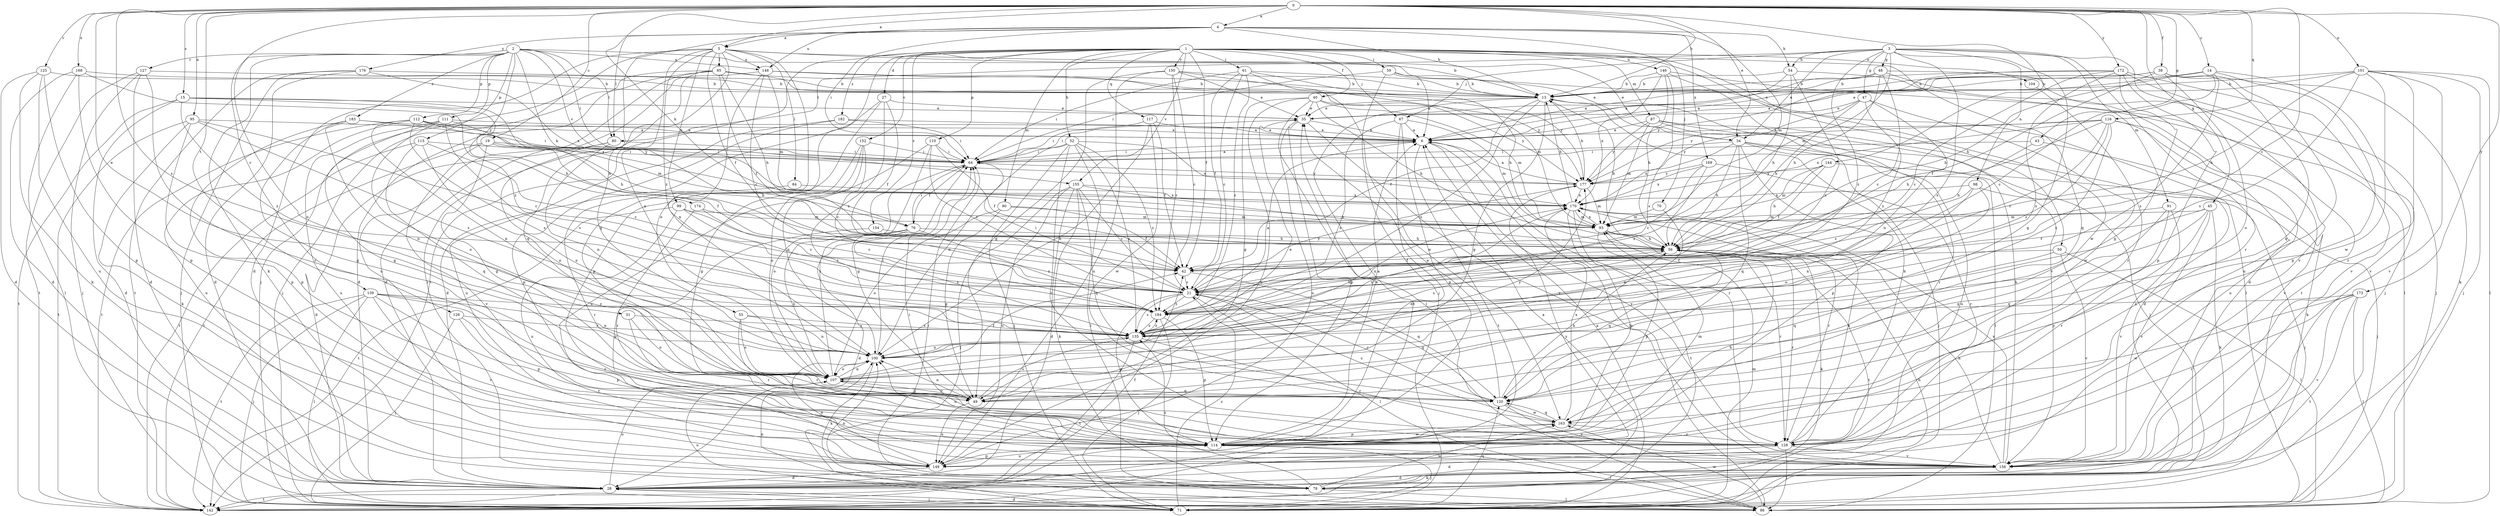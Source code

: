 strict digraph  {
0;
1;
2;
3;
4;
5;
6;
13;
14;
15;
19;
21;
27;
28;
31;
34;
35;
38;
40;
42;
43;
45;
47;
48;
49;
50;
52;
54;
55;
56;
59;
61;
64;
67;
70;
71;
76;
78;
80;
84;
85;
86;
87;
90;
91;
93;
95;
98;
99;
100;
101;
104;
107;
110;
111;
112;
113;
114;
116;
117;
120;
125;
126;
127;
128;
135;
139;
142;
144;
146;
148;
149;
150;
152;
154;
155;
156;
163;
168;
169;
170;
172;
173;
174;
176;
177;
182;
183;
184;
0 -> 4  [label=a];
0 -> 5  [label=a];
0 -> 13  [label=b];
0 -> 14  [label=c];
0 -> 15  [label=c];
0 -> 19  [label=c];
0 -> 21  [label=c];
0 -> 31  [label=e];
0 -> 34  [label=e];
0 -> 38  [label=f];
0 -> 43  [label=g];
0 -> 45  [label=g];
0 -> 76  [label=k];
0 -> 95  [label=n];
0 -> 101  [label=o];
0 -> 116  [label=q];
0 -> 125  [label=r];
0 -> 126  [label=r];
0 -> 135  [label=s];
0 -> 139  [label=t];
0 -> 144  [label=u];
0 -> 168  [label=x];
0 -> 172  [label=y];
0 -> 173  [label=y];
1 -> 27  [label=d];
1 -> 40  [label=f];
1 -> 42  [label=f];
1 -> 50  [label=h];
1 -> 52  [label=h];
1 -> 59  [label=i];
1 -> 61  [label=i];
1 -> 67  [label=j];
1 -> 87  [label=m];
1 -> 90  [label=m];
1 -> 104  [label=o];
1 -> 107  [label=o];
1 -> 110  [label=p];
1 -> 117  [label=q];
1 -> 120  [label=q];
1 -> 142  [label=t];
1 -> 146  [label=u];
1 -> 150  [label=v];
1 -> 152  [label=v];
1 -> 154  [label=v];
1 -> 155  [label=v];
1 -> 163  [label=w];
1 -> 182  [label=z];
2 -> 34  [label=e];
2 -> 64  [label=i];
2 -> 76  [label=k];
2 -> 78  [label=k];
2 -> 80  [label=l];
2 -> 107  [label=o];
2 -> 111  [label=p];
2 -> 112  [label=p];
2 -> 113  [label=p];
2 -> 127  [label=r];
2 -> 148  [label=u];
2 -> 155  [label=v];
2 -> 174  [label=y];
2 -> 183  [label=z];
3 -> 34  [label=e];
3 -> 47  [label=g];
3 -> 48  [label=g];
3 -> 49  [label=g];
3 -> 54  [label=h];
3 -> 67  [label=j];
3 -> 80  [label=l];
3 -> 91  [label=m];
3 -> 93  [label=m];
3 -> 98  [label=n];
3 -> 128  [label=r];
3 -> 135  [label=s];
3 -> 156  [label=v];
3 -> 184  [label=z];
4 -> 5  [label=a];
4 -> 13  [label=b];
4 -> 54  [label=h];
4 -> 55  [label=h];
4 -> 64  [label=i];
4 -> 70  [label=j];
4 -> 80  [label=l];
4 -> 93  [label=m];
4 -> 148  [label=u];
4 -> 169  [label=x];
4 -> 176  [label=y];
5 -> 13  [label=b];
5 -> 28  [label=d];
5 -> 34  [label=e];
5 -> 42  [label=f];
5 -> 71  [label=j];
5 -> 84  [label=l];
5 -> 85  [label=l];
5 -> 86  [label=l];
5 -> 99  [label=n];
5 -> 100  [label=n];
5 -> 120  [label=q];
5 -> 148  [label=u];
5 -> 184  [label=z];
6 -> 64  [label=i];
6 -> 86  [label=l];
6 -> 128  [label=r];
6 -> 142  [label=t];
6 -> 156  [label=v];
13 -> 35  [label=e];
13 -> 42  [label=f];
13 -> 49  [label=g];
13 -> 135  [label=s];
13 -> 142  [label=t];
14 -> 6  [label=a];
14 -> 13  [label=b];
14 -> 21  [label=c];
14 -> 56  [label=h];
14 -> 114  [label=p];
14 -> 135  [label=s];
14 -> 156  [label=v];
15 -> 28  [label=d];
15 -> 35  [label=e];
15 -> 56  [label=h];
15 -> 142  [label=t];
15 -> 170  [label=x];
15 -> 184  [label=z];
19 -> 42  [label=f];
19 -> 49  [label=g];
19 -> 56  [label=h];
19 -> 64  [label=i];
19 -> 142  [label=t];
19 -> 156  [label=v];
21 -> 64  [label=i];
21 -> 86  [label=l];
21 -> 114  [label=p];
21 -> 120  [label=q];
21 -> 135  [label=s];
21 -> 177  [label=y];
21 -> 184  [label=z];
27 -> 28  [label=d];
27 -> 35  [label=e];
27 -> 42  [label=f];
27 -> 114  [label=p];
27 -> 184  [label=z];
28 -> 42  [label=f];
28 -> 71  [label=j];
28 -> 107  [label=o];
28 -> 142  [label=t];
28 -> 177  [label=y];
31 -> 107  [label=o];
31 -> 128  [label=r];
31 -> 135  [label=s];
34 -> 56  [label=h];
34 -> 64  [label=i];
34 -> 71  [label=j];
34 -> 86  [label=l];
34 -> 114  [label=p];
34 -> 120  [label=q];
34 -> 149  [label=u];
34 -> 170  [label=x];
35 -> 6  [label=a];
35 -> 64  [label=i];
35 -> 114  [label=p];
35 -> 149  [label=u];
35 -> 156  [label=v];
38 -> 6  [label=a];
38 -> 13  [label=b];
38 -> 35  [label=e];
38 -> 42  [label=f];
38 -> 78  [label=k];
38 -> 107  [label=o];
38 -> 120  [label=q];
38 -> 149  [label=u];
40 -> 35  [label=e];
40 -> 49  [label=g];
40 -> 56  [label=h];
40 -> 86  [label=l];
40 -> 93  [label=m];
40 -> 149  [label=u];
40 -> 177  [label=y];
42 -> 21  [label=c];
42 -> 120  [label=q];
43 -> 56  [label=h];
43 -> 64  [label=i];
43 -> 78  [label=k];
45 -> 42  [label=f];
45 -> 49  [label=g];
45 -> 78  [label=k];
45 -> 93  [label=m];
45 -> 114  [label=p];
45 -> 156  [label=v];
47 -> 35  [label=e];
47 -> 56  [label=h];
47 -> 100  [label=n];
47 -> 163  [label=w];
47 -> 177  [label=y];
47 -> 184  [label=z];
48 -> 6  [label=a];
48 -> 13  [label=b];
48 -> 21  [label=c];
48 -> 28  [label=d];
48 -> 56  [label=h];
48 -> 71  [label=j];
49 -> 6  [label=a];
49 -> 100  [label=n];
49 -> 107  [label=o];
49 -> 135  [label=s];
49 -> 149  [label=u];
50 -> 42  [label=f];
50 -> 86  [label=l];
50 -> 120  [label=q];
50 -> 156  [label=v];
52 -> 64  [label=i];
52 -> 71  [label=j];
52 -> 86  [label=l];
52 -> 100  [label=n];
52 -> 128  [label=r];
52 -> 135  [label=s];
52 -> 170  [label=x];
52 -> 184  [label=z];
54 -> 6  [label=a];
54 -> 13  [label=b];
54 -> 56  [label=h];
54 -> 142  [label=t];
54 -> 184  [label=z];
55 -> 100  [label=n];
55 -> 107  [label=o];
55 -> 128  [label=r];
55 -> 135  [label=s];
56 -> 13  [label=b];
56 -> 42  [label=f];
56 -> 78  [label=k];
56 -> 120  [label=q];
56 -> 128  [label=r];
56 -> 135  [label=s];
56 -> 142  [label=t];
59 -> 6  [label=a];
59 -> 13  [label=b];
59 -> 64  [label=i];
59 -> 71  [label=j];
59 -> 86  [label=l];
61 -> 13  [label=b];
61 -> 21  [label=c];
61 -> 42  [label=f];
61 -> 56  [label=h];
61 -> 64  [label=i];
61 -> 163  [label=w];
61 -> 184  [label=z];
64 -> 6  [label=a];
64 -> 107  [label=o];
64 -> 177  [label=y];
64 -> 76  [label=f];
67 -> 6  [label=a];
67 -> 28  [label=d];
67 -> 93  [label=m];
67 -> 114  [label=p];
67 -> 135  [label=s];
70 -> 93  [label=m];
70 -> 100  [label=n];
71 -> 6  [label=a];
71 -> 21  [label=c];
71 -> 28  [label=d];
71 -> 56  [label=h];
71 -> 93  [label=m];
71 -> 107  [label=o];
71 -> 120  [label=q];
76 -> 28  [label=d];
76 -> 56  [label=h];
76 -> 64  [label=i];
76 -> 107  [label=o];
76 -> 135  [label=s];
76 -> 184  [label=z];
78 -> 6  [label=a];
78 -> 64  [label=i];
78 -> 86  [label=l];
78 -> 100  [label=n];
78 -> 135  [label=s];
78 -> 163  [label=w];
80 -> 28  [label=d];
80 -> 64  [label=i];
80 -> 100  [label=n];
80 -> 107  [label=o];
84 -> 128  [label=r];
84 -> 170  [label=x];
85 -> 13  [label=b];
85 -> 28  [label=d];
85 -> 42  [label=f];
85 -> 56  [label=h];
85 -> 71  [label=j];
85 -> 120  [label=q];
85 -> 149  [label=u];
85 -> 177  [label=y];
86 -> 100  [label=n];
86 -> 163  [label=w];
87 -> 6  [label=a];
87 -> 28  [label=d];
87 -> 71  [label=j];
87 -> 93  [label=m];
87 -> 128  [label=r];
87 -> 177  [label=y];
90 -> 42  [label=f];
90 -> 49  [label=g];
90 -> 93  [label=m];
90 -> 107  [label=o];
91 -> 93  [label=m];
91 -> 120  [label=q];
91 -> 128  [label=r];
91 -> 156  [label=v];
93 -> 56  [label=h];
93 -> 114  [label=p];
93 -> 128  [label=r];
93 -> 170  [label=x];
95 -> 6  [label=a];
95 -> 21  [label=c];
95 -> 78  [label=k];
95 -> 114  [label=p];
95 -> 135  [label=s];
95 -> 142  [label=t];
98 -> 21  [label=c];
98 -> 71  [label=j];
98 -> 100  [label=n];
98 -> 107  [label=o];
98 -> 170  [label=x];
99 -> 21  [label=c];
99 -> 93  [label=m];
99 -> 142  [label=t];
99 -> 149  [label=u];
99 -> 184  [label=z];
100 -> 64  [label=i];
100 -> 78  [label=k];
100 -> 107  [label=o];
100 -> 170  [label=x];
101 -> 13  [label=b];
101 -> 35  [label=e];
101 -> 56  [label=h];
101 -> 71  [label=j];
101 -> 86  [label=l];
101 -> 128  [label=r];
101 -> 135  [label=s];
101 -> 156  [label=v];
101 -> 163  [label=w];
104 -> 128  [label=r];
107 -> 35  [label=e];
107 -> 42  [label=f];
107 -> 49  [label=g];
107 -> 64  [label=i];
107 -> 100  [label=n];
107 -> 120  [label=q];
107 -> 177  [label=y];
110 -> 21  [label=c];
110 -> 42  [label=f];
110 -> 49  [label=g];
110 -> 64  [label=i];
110 -> 149  [label=u];
111 -> 6  [label=a];
111 -> 49  [label=g];
111 -> 56  [label=h];
111 -> 107  [label=o];
111 -> 135  [label=s];
111 -> 149  [label=u];
112 -> 6  [label=a];
112 -> 93  [label=m];
112 -> 100  [label=n];
112 -> 135  [label=s];
112 -> 142  [label=t];
112 -> 149  [label=u];
112 -> 177  [label=y];
113 -> 21  [label=c];
113 -> 64  [label=i];
113 -> 107  [label=o];
113 -> 120  [label=q];
113 -> 142  [label=t];
114 -> 35  [label=e];
114 -> 56  [label=h];
114 -> 71  [label=j];
114 -> 86  [label=l];
114 -> 93  [label=m];
114 -> 100  [label=n];
114 -> 149  [label=u];
114 -> 163  [label=w];
116 -> 6  [label=a];
116 -> 21  [label=c];
116 -> 56  [label=h];
116 -> 135  [label=s];
116 -> 149  [label=u];
116 -> 156  [label=v];
116 -> 170  [label=x];
116 -> 177  [label=y];
116 -> 184  [label=z];
117 -> 6  [label=a];
117 -> 42  [label=f];
117 -> 64  [label=i];
117 -> 100  [label=n];
117 -> 163  [label=w];
120 -> 21  [label=c];
120 -> 35  [label=e];
120 -> 56  [label=h];
120 -> 156  [label=v];
120 -> 163  [label=w];
125 -> 13  [label=b];
125 -> 28  [label=d];
125 -> 78  [label=k];
125 -> 114  [label=p];
125 -> 149  [label=u];
126 -> 71  [label=j];
126 -> 114  [label=p];
126 -> 135  [label=s];
126 -> 156  [label=v];
127 -> 13  [label=b];
127 -> 28  [label=d];
127 -> 71  [label=j];
127 -> 128  [label=r];
127 -> 142  [label=t];
128 -> 13  [label=b];
128 -> 28  [label=d];
128 -> 86  [label=l];
128 -> 156  [label=v];
128 -> 170  [label=x];
135 -> 100  [label=n];
135 -> 128  [label=r];
135 -> 142  [label=t];
135 -> 170  [label=x];
135 -> 184  [label=z];
139 -> 71  [label=j];
139 -> 86  [label=l];
139 -> 100  [label=n];
139 -> 114  [label=p];
139 -> 128  [label=r];
139 -> 142  [label=t];
139 -> 156  [label=v];
139 -> 184  [label=z];
144 -> 42  [label=f];
144 -> 56  [label=h];
144 -> 71  [label=j];
144 -> 93  [label=m];
144 -> 177  [label=y];
146 -> 13  [label=b];
146 -> 56  [label=h];
146 -> 86  [label=l];
146 -> 135  [label=s];
146 -> 156  [label=v];
146 -> 170  [label=x];
148 -> 13  [label=b];
148 -> 21  [label=c];
148 -> 28  [label=d];
148 -> 93  [label=m];
148 -> 100  [label=n];
148 -> 177  [label=y];
149 -> 28  [label=d];
149 -> 100  [label=n];
149 -> 114  [label=p];
150 -> 13  [label=b];
150 -> 21  [label=c];
150 -> 35  [label=e];
150 -> 49  [label=g];
150 -> 93  [label=m];
150 -> 149  [label=u];
150 -> 184  [label=z];
152 -> 21  [label=c];
152 -> 49  [label=g];
152 -> 64  [label=i];
152 -> 100  [label=n];
152 -> 107  [label=o];
154 -> 56  [label=h];
154 -> 114  [label=p];
155 -> 21  [label=c];
155 -> 28  [label=d];
155 -> 56  [label=h];
155 -> 71  [label=j];
155 -> 78  [label=k];
155 -> 120  [label=q];
155 -> 149  [label=u];
155 -> 170  [label=x];
156 -> 13  [label=b];
156 -> 28  [label=d];
156 -> 56  [label=h];
156 -> 64  [label=i];
156 -> 78  [label=k];
156 -> 170  [label=x];
163 -> 21  [label=c];
163 -> 114  [label=p];
163 -> 120  [label=q];
163 -> 128  [label=r];
163 -> 170  [label=x];
168 -> 13  [label=b];
168 -> 28  [label=d];
168 -> 86  [label=l];
168 -> 114  [label=p];
168 -> 184  [label=z];
169 -> 21  [label=c];
169 -> 128  [label=r];
169 -> 170  [label=x];
169 -> 177  [label=y];
169 -> 184  [label=z];
170 -> 13  [label=b];
170 -> 93  [label=m];
170 -> 114  [label=p];
170 -> 128  [label=r];
170 -> 142  [label=t];
172 -> 13  [label=b];
172 -> 21  [label=c];
172 -> 49  [label=g];
172 -> 71  [label=j];
172 -> 114  [label=p];
172 -> 135  [label=s];
172 -> 156  [label=v];
172 -> 177  [label=y];
173 -> 86  [label=l];
173 -> 128  [label=r];
173 -> 142  [label=t];
173 -> 156  [label=v];
173 -> 163  [label=w];
173 -> 184  [label=z];
174 -> 21  [label=c];
174 -> 93  [label=m];
174 -> 128  [label=r];
176 -> 13  [label=b];
176 -> 28  [label=d];
176 -> 71  [label=j];
176 -> 142  [label=t];
176 -> 170  [label=x];
177 -> 6  [label=a];
177 -> 13  [label=b];
177 -> 93  [label=m];
177 -> 170  [label=x];
182 -> 6  [label=a];
182 -> 64  [label=i];
182 -> 114  [label=p];
182 -> 149  [label=u];
183 -> 6  [label=a];
183 -> 49  [label=g];
183 -> 64  [label=i];
183 -> 100  [label=n];
183 -> 114  [label=p];
184 -> 6  [label=a];
184 -> 56  [label=h];
184 -> 71  [label=j];
184 -> 114  [label=p];
184 -> 135  [label=s];
}
